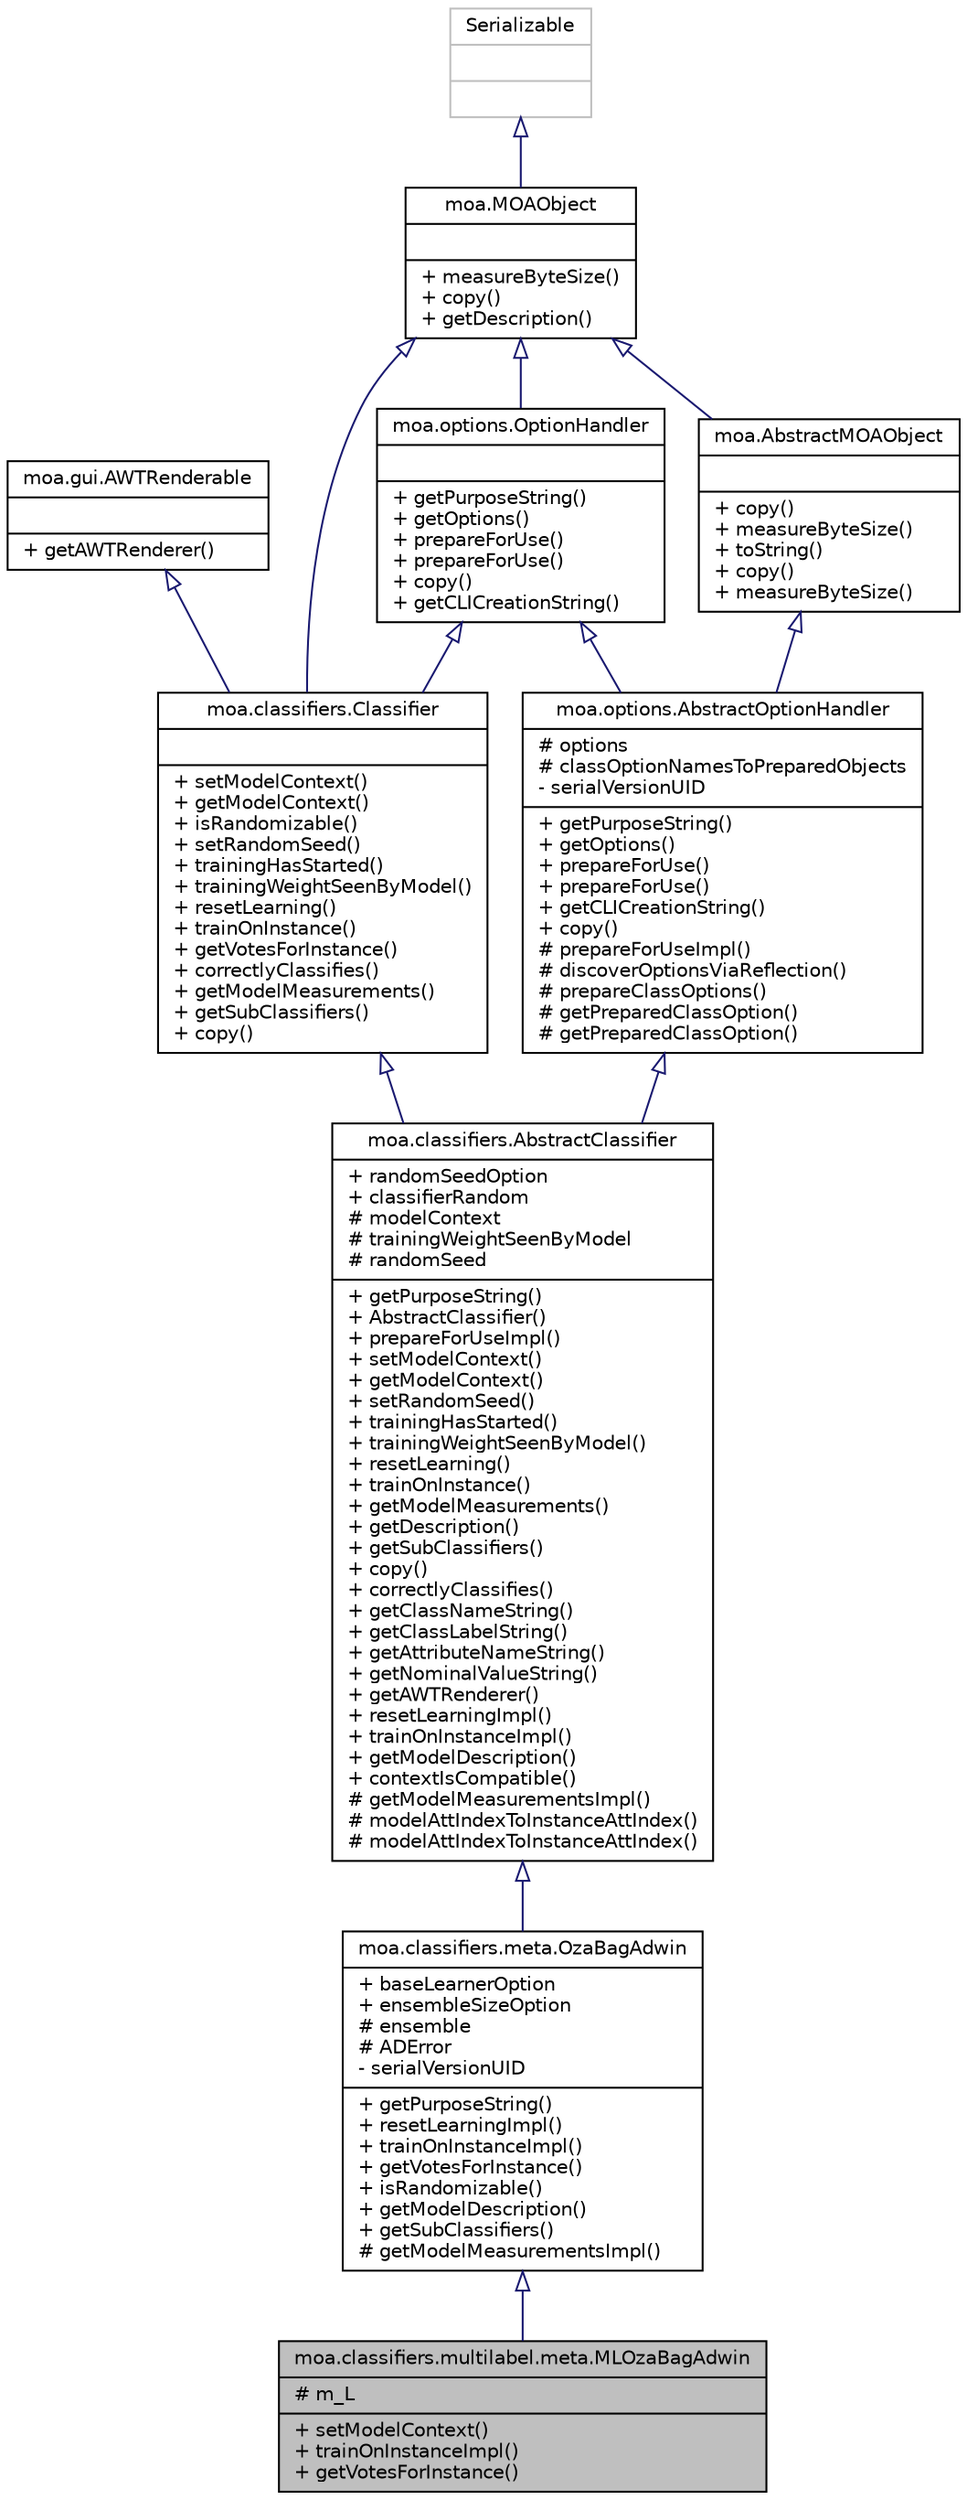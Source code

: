 digraph G
{
  edge [fontname="Helvetica",fontsize="10",labelfontname="Helvetica",labelfontsize="10"];
  node [fontname="Helvetica",fontsize="10",shape=record];
  Node1 [label="{moa.classifiers.multilabel.meta.MLOzaBagAdwin\n|# m_L\l|+ setModelContext()\l+ trainOnInstanceImpl()\l+ getVotesForInstance()\l}",height=0.2,width=0.4,color="black", fillcolor="grey75", style="filled" fontcolor="black"];
  Node2 -> Node1 [dir=back,color="midnightblue",fontsize="10",style="solid",arrowtail="empty",fontname="Helvetica"];
  Node2 [label="{moa.classifiers.meta.OzaBagAdwin\n|+ baseLearnerOption\l+ ensembleSizeOption\l# ensemble\l# ADError\l- serialVersionUID\l|+ getPurposeString()\l+ resetLearningImpl()\l+ trainOnInstanceImpl()\l+ getVotesForInstance()\l+ isRandomizable()\l+ getModelDescription()\l+ getSubClassifiers()\l# getModelMeasurementsImpl()\l}",height=0.2,width=0.4,color="black", fillcolor="white", style="filled",URL="$classmoa_1_1classifiers_1_1meta_1_1OzaBagAdwin.html",tooltip="Bagging for evolving data streams using ADWIN."];
  Node3 -> Node2 [dir=back,color="midnightblue",fontsize="10",style="solid",arrowtail="empty",fontname="Helvetica"];
  Node3 [label="{moa.classifiers.AbstractClassifier\n|+ randomSeedOption\l+ classifierRandom\l# modelContext\l# trainingWeightSeenByModel\l# randomSeed\l|+ getPurposeString()\l+ AbstractClassifier()\l+ prepareForUseImpl()\l+ setModelContext()\l+ getModelContext()\l+ setRandomSeed()\l+ trainingHasStarted()\l+ trainingWeightSeenByModel()\l+ resetLearning()\l+ trainOnInstance()\l+ getModelMeasurements()\l+ getDescription()\l+ getSubClassifiers()\l+ copy()\l+ correctlyClassifies()\l+ getClassNameString()\l+ getClassLabelString()\l+ getAttributeNameString()\l+ getNominalValueString()\l+ getAWTRenderer()\l+ resetLearningImpl()\l+ trainOnInstanceImpl()\l+ getModelDescription()\l+ contextIsCompatible()\l# getModelMeasurementsImpl()\l# modelAttIndexToInstanceAttIndex()\l# modelAttIndexToInstanceAttIndex()\l}",height=0.2,width=0.4,color="black", fillcolor="white", style="filled",URL="$classmoa_1_1classifiers_1_1AbstractClassifier.html",tooltip="Abstract Classifier."];
  Node4 -> Node3 [dir=back,color="midnightblue",fontsize="10",style="solid",arrowtail="empty",fontname="Helvetica"];
  Node4 [label="{moa.options.AbstractOptionHandler\n|# options\l# classOptionNamesToPreparedObjects\l- serialVersionUID\l|+ getPurposeString()\l+ getOptions()\l+ prepareForUse()\l+ prepareForUse()\l+ getCLICreationString()\l+ copy()\l# prepareForUseImpl()\l# discoverOptionsViaReflection()\l# prepareClassOptions()\l# getPreparedClassOption()\l# getPreparedClassOption()\l}",height=0.2,width=0.4,color="black", fillcolor="white", style="filled",URL="$classmoa_1_1options_1_1AbstractOptionHandler.html",tooltip="Abstract Option Handler."];
  Node5 -> Node4 [dir=back,color="midnightblue",fontsize="10",style="solid",arrowtail="empty",fontname="Helvetica"];
  Node5 [label="{moa.AbstractMOAObject\n||+ copy()\l+ measureByteSize()\l+ toString()\l+ copy()\l+ measureByteSize()\l}",height=0.2,width=0.4,color="black", fillcolor="white", style="filled",URL="$classmoa_1_1AbstractMOAObject.html",tooltip="Abstract MOA Object."];
  Node6 -> Node5 [dir=back,color="midnightblue",fontsize="10",style="solid",arrowtail="empty",fontname="Helvetica"];
  Node6 [label="{moa.MOAObject\n||+ measureByteSize()\l+ copy()\l+ getDescription()\l}",height=0.2,width=0.4,color="black", fillcolor="white", style="filled",URL="$interfacemoa_1_1MOAObject.html",tooltip="Interface implemented by classes in MOA, so that all are serializable, can produce..."];
  Node7 -> Node6 [dir=back,color="midnightblue",fontsize="10",style="solid",arrowtail="empty",fontname="Helvetica"];
  Node7 [label="{Serializable\n||}",height=0.2,width=0.4,color="grey75", fillcolor="white", style="filled"];
  Node8 -> Node4 [dir=back,color="midnightblue",fontsize="10",style="solid",arrowtail="empty",fontname="Helvetica"];
  Node8 [label="{moa.options.OptionHandler\n||+ getPurposeString()\l+ getOptions()\l+ prepareForUse()\l+ prepareForUse()\l+ copy()\l+ getCLICreationString()\l}",height=0.2,width=0.4,color="black", fillcolor="white", style="filled",URL="$interfacemoa_1_1options_1_1OptionHandler.html",tooltip="Interface representing an object that handles options or parameters."];
  Node6 -> Node8 [dir=back,color="midnightblue",fontsize="10",style="solid",arrowtail="empty",fontname="Helvetica"];
  Node9 -> Node3 [dir=back,color="midnightblue",fontsize="10",style="solid",arrowtail="empty",fontname="Helvetica"];
  Node9 [label="{moa.classifiers.Classifier\n||+ setModelContext()\l+ getModelContext()\l+ isRandomizable()\l+ setRandomSeed()\l+ trainingHasStarted()\l+ trainingWeightSeenByModel()\l+ resetLearning()\l+ trainOnInstance()\l+ getVotesForInstance()\l+ correctlyClassifies()\l+ getModelMeasurements()\l+ getSubClassifiers()\l+ copy()\l}",height=0.2,width=0.4,color="black", fillcolor="white", style="filled",URL="$interfacemoa_1_1classifiers_1_1Classifier.html",tooltip="Classifier interface for incremental classification models."];
  Node6 -> Node9 [dir=back,color="midnightblue",fontsize="10",style="solid",arrowtail="empty",fontname="Helvetica"];
  Node8 -> Node9 [dir=back,color="midnightblue",fontsize="10",style="solid",arrowtail="empty",fontname="Helvetica"];
  Node10 -> Node9 [dir=back,color="midnightblue",fontsize="10",style="solid",arrowtail="empty",fontname="Helvetica"];
  Node10 [label="{moa.gui.AWTRenderable\n||+ getAWTRenderer()\l}",height=0.2,width=0.4,color="black", fillcolor="white", style="filled",URL="$interfacemoa_1_1gui_1_1AWTRenderable.html",tooltip="Interface representing a component that is renderable."];
}
